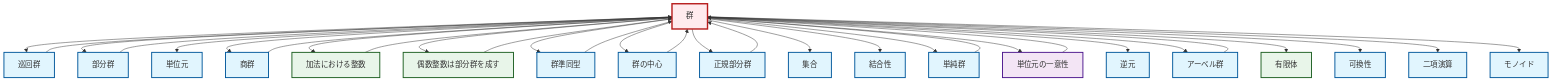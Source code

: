 graph TD
    classDef definition fill:#e1f5fe,stroke:#01579b,stroke-width:2px
    classDef theorem fill:#f3e5f5,stroke:#4a148c,stroke-width:2px
    classDef axiom fill:#fff3e0,stroke:#e65100,stroke-width:2px
    classDef example fill:#e8f5e9,stroke:#1b5e20,stroke-width:2px
    classDef current fill:#ffebee,stroke:#b71c1c,stroke-width:3px
    def-group["群"]:::definition
    def-abelian-group["アーベル群"]:::definition
    def-set["集合"]:::definition
    def-cyclic-group["巡回群"]:::definition
    def-binary-operation["二項演算"]:::definition
    def-simple-group["単純群"]:::definition
    def-inverse-element["逆元"]:::definition
    def-subgroup["部分群"]:::definition
    ex-integers-addition["加法における整数"]:::example
    def-homomorphism["群準同型"]:::definition
    thm-unique-identity["単位元の一意性"]:::theorem
    def-monoid["モノイド"]:::definition
    def-quotient-group["商群"]:::definition
    ex-finite-field["有限体"]:::example
    def-identity-element["単位元"]:::definition
    ex-even-integers-subgroup["偶数整数は部分群を成す"]:::example
    def-commutativity["可換性"]:::definition
    def-center-of-group["群の中心"]:::definition
    def-associativity["結合性"]:::definition
    def-normal-subgroup["正規部分群"]:::definition
    def-group --> def-cyclic-group
    def-simple-group --> def-group
    def-group --> def-subgroup
    def-group --> def-identity-element
    def-group --> def-quotient-group
    def-group --> ex-integers-addition
    def-group --> ex-even-integers-subgroup
    def-normal-subgroup --> def-group
    thm-unique-identity --> def-group
    def-group --> def-homomorphism
    def-group --> def-center-of-group
    ex-integers-addition --> def-group
    def-group --> def-normal-subgroup
    def-group --> def-set
    def-group --> def-associativity
    def-group --> def-simple-group
    def-quotient-group --> def-group
    def-abelian-group --> def-group
    def-group --> thm-unique-identity
    def-group --> def-inverse-element
    def-group --> def-abelian-group
    def-group --> ex-finite-field
    def-group --> def-commutativity
    def-homomorphism --> def-group
    def-group --> def-binary-operation
    def-center-of-group --> def-group
    def-subgroup --> def-group
    def-group --> def-monoid
    def-cyclic-group --> def-group
    ex-even-integers-subgroup --> def-group
    class def-group current